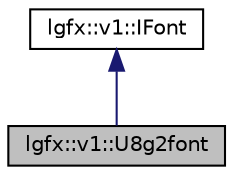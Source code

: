 digraph "lgfx::v1::U8g2font"
{
 // LATEX_PDF_SIZE
  edge [fontname="Helvetica",fontsize="10",labelfontname="Helvetica",labelfontsize="10"];
  node [fontname="Helvetica",fontsize="10",shape=record];
  Node1 [label="lgfx::v1::U8g2font",height=0.2,width=0.4,color="black", fillcolor="grey75", style="filled", fontcolor="black",tooltip=" "];
  Node2 -> Node1 [dir="back",color="midnightblue",fontsize="10",style="solid",fontname="Helvetica"];
  Node2 [label="lgfx::v1::IFont",height=0.2,width=0.4,color="black", fillcolor="white", style="filled",URL="$de/d3b/structlgfx_1_1v1_1_1IFont.html",tooltip=" "];
}
